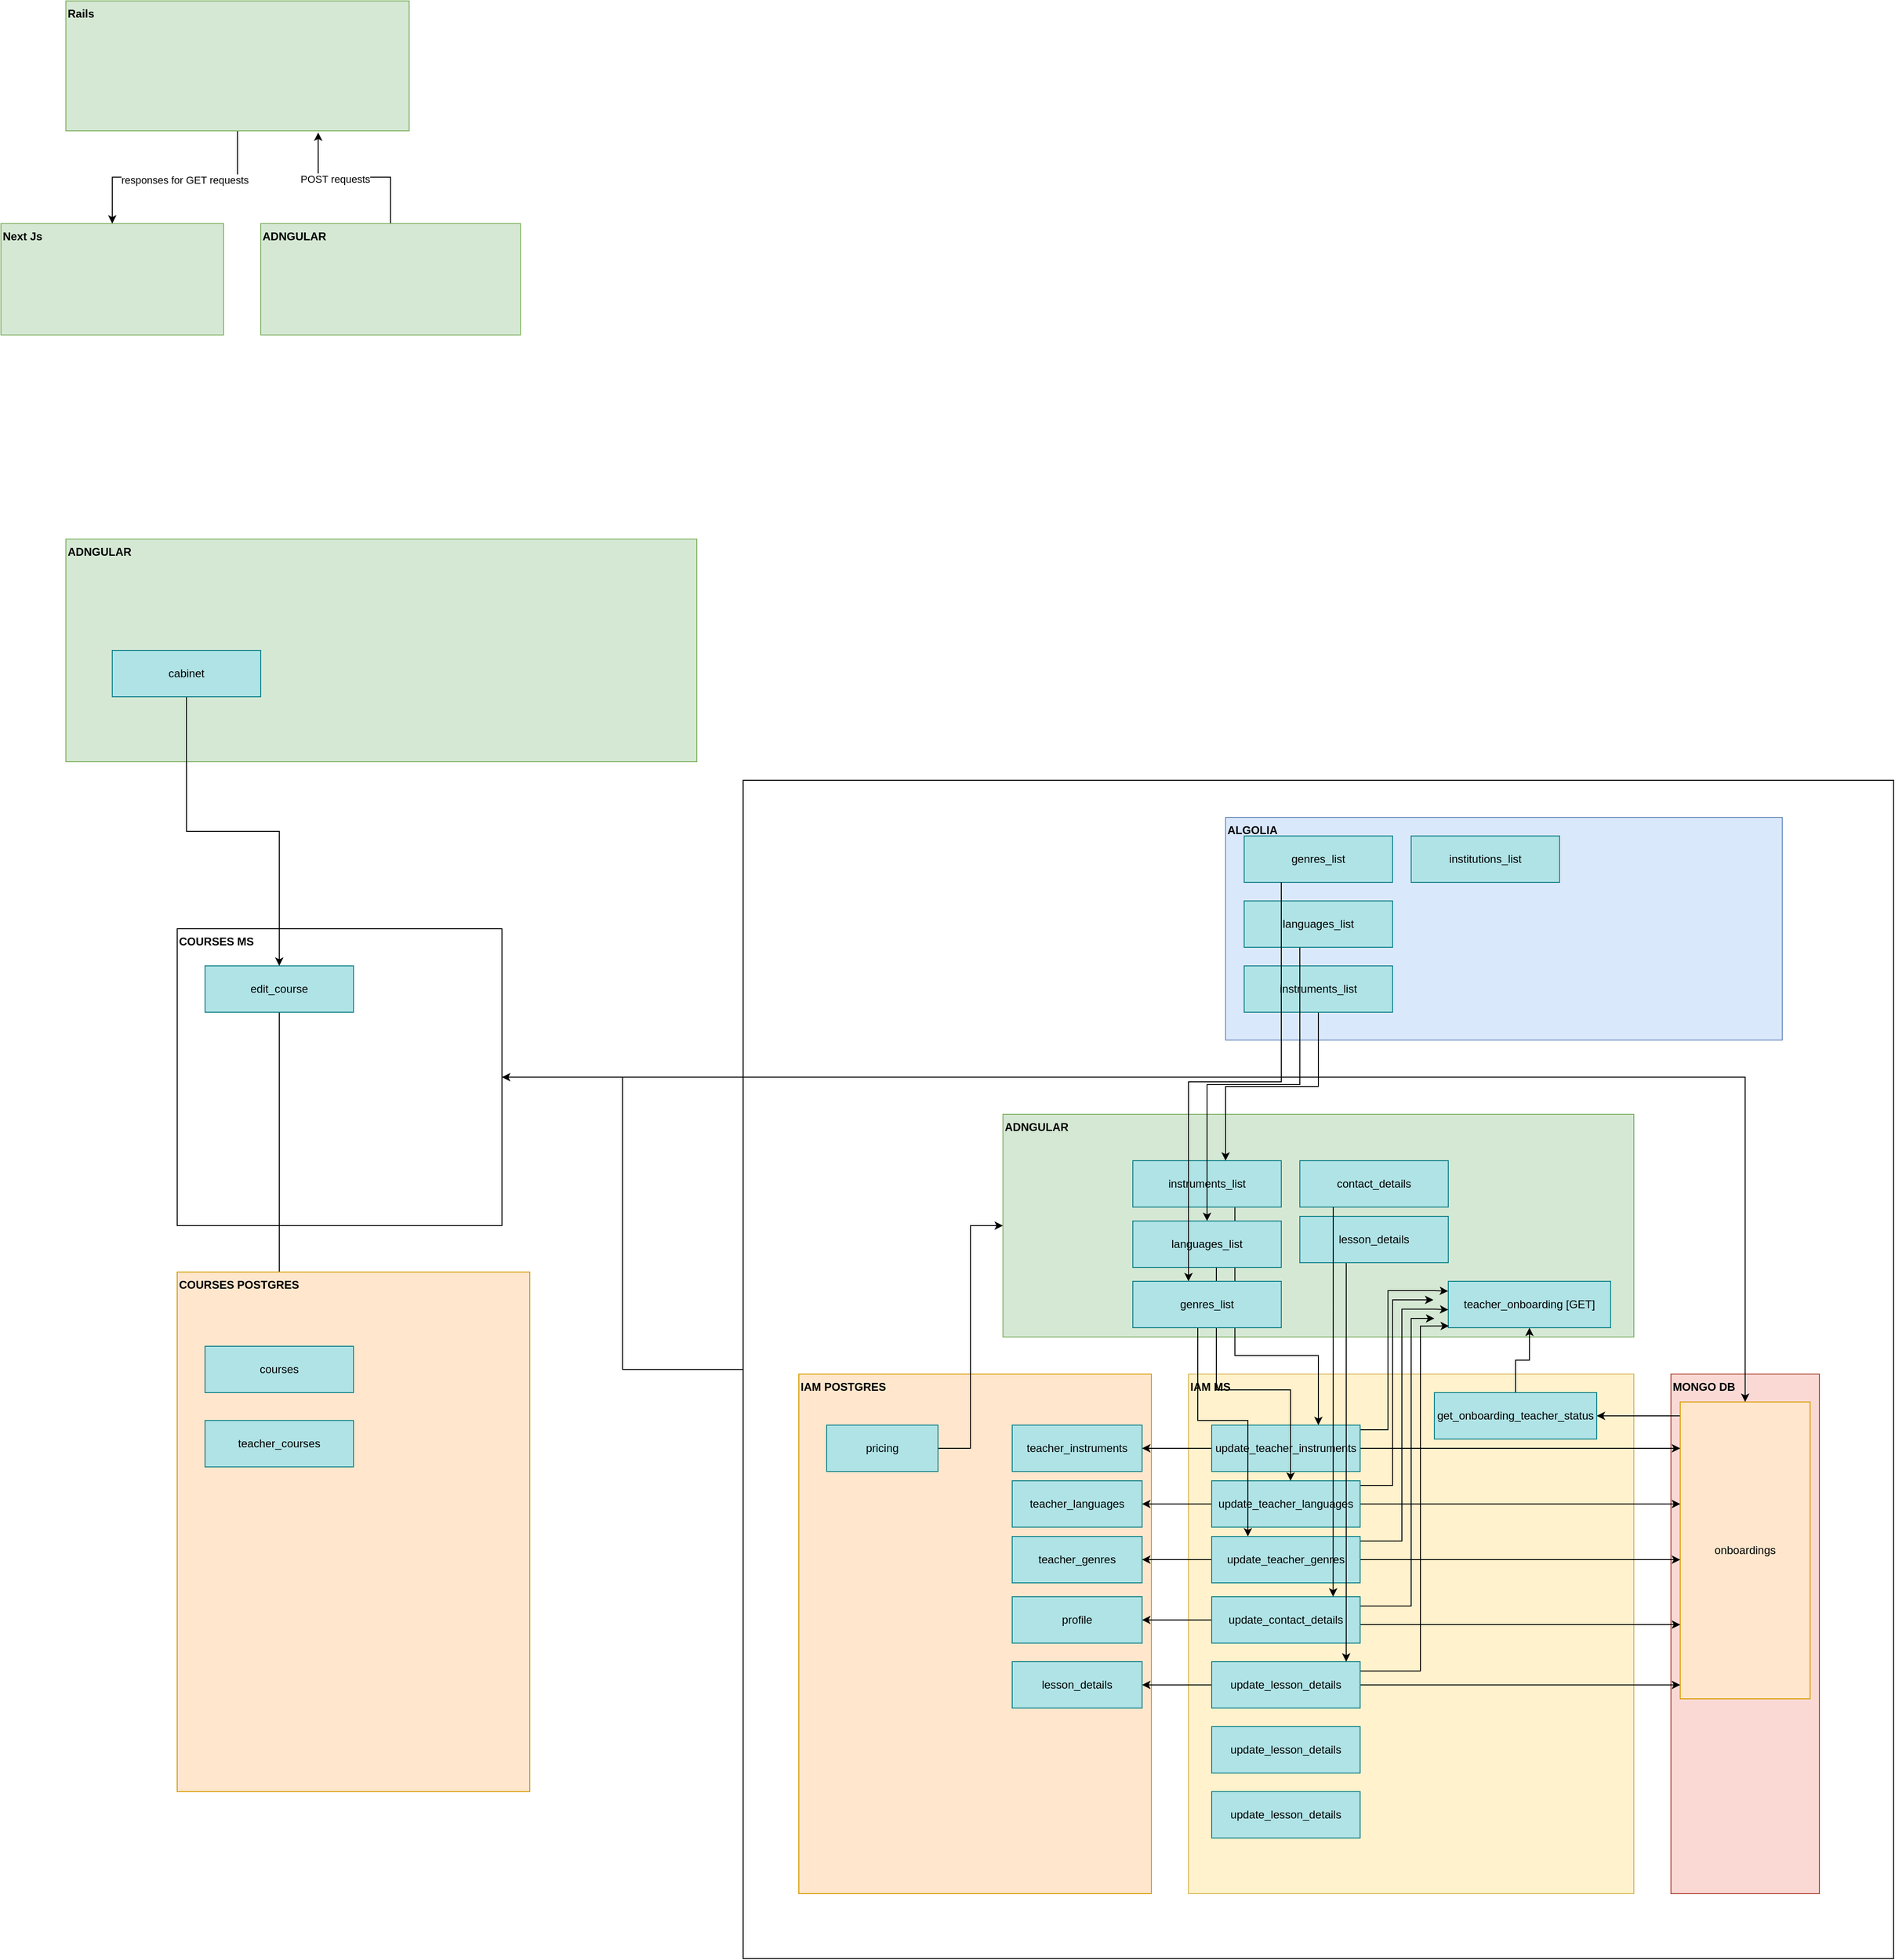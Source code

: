 <mxfile version="20.4.0" type="github" pages="3">
  <diagram id="7m6cvPbWRJTvMz217Rmq" name="Page-1">
    <mxGraphModel dx="4391" dy="3791" grid="1" gridSize="10" guides="1" tooltips="1" connect="1" arrows="1" fold="1" page="1" pageScale="1" pageWidth="850" pageHeight="1100" math="0" shadow="0">
      <root>
        <mxCell id="0" />
        <mxCell id="1" parent="0" />
        <mxCell id="CJhDBtKXY4oaAGzxTaUZ-7" style="edgeStyle=orthogonalEdgeStyle;rounded=0;orthogonalLoop=1;jettySize=auto;html=1;" parent="1" source="CJhDBtKXY4oaAGzxTaUZ-6" target="CJhDBtKXY4oaAGzxTaUZ-1" edge="1">
          <mxGeometry relative="1" as="geometry" />
        </mxCell>
        <mxCell id="CJhDBtKXY4oaAGzxTaUZ-6" value="" style="rounded=0;whiteSpace=wrap;html=1;fillColor=none;" parent="1" vertex="1">
          <mxGeometry x="-320" y="-320" width="1240" height="1270" as="geometry" />
        </mxCell>
        <mxCell id="Lclgl3dNgC2Uq-6OldUo-1" value="&lt;b&gt;ADNGULAR&lt;/b&gt;" style="rounded=0;whiteSpace=wrap;html=1;fillColor=#d5e8d4;strokeColor=#82b366;align=left;verticalAlign=top;" parent="1" vertex="1">
          <mxGeometry x="-40" y="40" width="680" height="240" as="geometry" />
        </mxCell>
        <mxCell id="Lclgl3dNgC2Uq-6OldUo-2" value="&lt;b&gt;IAM POSTGRES&lt;/b&gt;" style="rounded=0;whiteSpace=wrap;html=1;fillColor=#ffe6cc;strokeColor=#d79b00;align=left;verticalAlign=top;" parent="1" vertex="1">
          <mxGeometry x="-260" y="320" width="380" height="560" as="geometry" />
        </mxCell>
        <mxCell id="Lclgl3dNgC2Uq-6OldUo-3" value="&lt;b&gt;IAM MS&lt;/b&gt;" style="rounded=0;whiteSpace=wrap;html=1;fillColor=#fff2cc;strokeColor=#d6b656;align=left;verticalAlign=top;" parent="1" vertex="1">
          <mxGeometry x="160" y="320" width="480" height="560" as="geometry" />
        </mxCell>
        <mxCell id="Lclgl3dNgC2Uq-6OldUo-4" value="&lt;b&gt;ALGOLIA&lt;/b&gt;" style="rounded=0;whiteSpace=wrap;html=1;fillColor=#dae8fc;strokeColor=#6c8ebf;align=left;horizontal=1;verticalAlign=top;" parent="1" vertex="1">
          <mxGeometry x="200" y="-280" width="600" height="240" as="geometry" />
        </mxCell>
        <mxCell id="Lclgl3dNgC2Uq-6OldUo-5" value="&lt;b&gt;MONGO DB&lt;/b&gt;" style="rounded=0;whiteSpace=wrap;html=1;fillColor=#fad9d5;strokeColor=#ae4132;align=left;verticalAlign=top;" parent="1" vertex="1">
          <mxGeometry x="680" y="320" width="160" height="560" as="geometry" />
        </mxCell>
        <mxCell id="Lclgl3dNgC2Uq-6OldUo-74" style="edgeStyle=orthogonalEdgeStyle;rounded=0;orthogonalLoop=1;jettySize=auto;html=1;" parent="1" source="Lclgl3dNgC2Uq-6OldUo-6" target="Lclgl3dNgC2Uq-6OldUo-17" edge="1">
          <mxGeometry relative="1" as="geometry">
            <Array as="points">
              <mxPoint x="640" y="365" />
              <mxPoint x="640" y="365" />
            </Array>
          </mxGeometry>
        </mxCell>
        <mxCell id="Lclgl3dNgC2Uq-6OldUo-6" value="onboardings" style="rounded=0;whiteSpace=wrap;html=1;fillColor=#ffe6cc;strokeColor=#d79b00;" parent="1" vertex="1">
          <mxGeometry x="690" y="350" width="140" height="320" as="geometry" />
        </mxCell>
        <mxCell id="Lclgl3dNgC2Uq-6OldUo-7" value="teacher_instruments" style="rounded=0;whiteSpace=wrap;html=1;fillColor=#b0e3e6;strokeColor=#0e8088;" parent="1" vertex="1">
          <mxGeometry x="-30" y="375" width="140" height="50" as="geometry" />
        </mxCell>
        <mxCell id="Lclgl3dNgC2Uq-6OldUo-8" value="teacher_languages" style="rounded=0;whiteSpace=wrap;html=1;fillColor=#b0e3e6;strokeColor=#0e8088;" parent="1" vertex="1">
          <mxGeometry x="-30" y="435" width="140" height="50" as="geometry" />
        </mxCell>
        <mxCell id="Lclgl3dNgC2Uq-6OldUo-48" style="edgeStyle=orthogonalEdgeStyle;rounded=0;orthogonalLoop=1;jettySize=auto;html=1;" parent="1" source="Lclgl3dNgC2Uq-6OldUo-9" edge="1">
          <mxGeometry relative="1" as="geometry">
            <mxPoint x="200" y="90" as="targetPoint" />
            <Array as="points">
              <mxPoint x="300" y="10" />
              <mxPoint x="200" y="10" />
              <mxPoint x="200" y="90" />
            </Array>
          </mxGeometry>
        </mxCell>
        <mxCell id="Lclgl3dNgC2Uq-6OldUo-9" value="instruments_list" style="rounded=0;whiteSpace=wrap;html=1;fillColor=#b0e3e6;strokeColor=#0e8088;" parent="1" vertex="1">
          <mxGeometry x="220" y="-120" width="160" height="50" as="geometry" />
        </mxCell>
        <mxCell id="Lclgl3dNgC2Uq-6OldUo-55" style="edgeStyle=orthogonalEdgeStyle;rounded=0;orthogonalLoop=1;jettySize=auto;html=1;" parent="1" source="Lclgl3dNgC2Uq-6OldUo-10" target="Lclgl3dNgC2Uq-6OldUo-13" edge="1">
          <mxGeometry relative="1" as="geometry">
            <Array as="points">
              <mxPoint x="210" y="300" />
              <mxPoint x="300" y="300" />
            </Array>
          </mxGeometry>
        </mxCell>
        <mxCell id="Lclgl3dNgC2Uq-6OldUo-10" value="instruments_list" style="rounded=0;whiteSpace=wrap;html=1;fillColor=#b0e3e6;strokeColor=#0e8088;" parent="1" vertex="1">
          <mxGeometry x="100" y="90" width="160" height="50" as="geometry" />
        </mxCell>
        <mxCell id="Lclgl3dNgC2Uq-6OldUo-15" style="edgeStyle=orthogonalEdgeStyle;rounded=0;orthogonalLoop=1;jettySize=auto;html=1;entryX=1;entryY=0.5;entryDx=0;entryDy=0;" parent="1" source="Lclgl3dNgC2Uq-6OldUo-13" target="Lclgl3dNgC2Uq-6OldUo-7" edge="1">
          <mxGeometry relative="1" as="geometry" />
        </mxCell>
        <mxCell id="Lclgl3dNgC2Uq-6OldUo-16" style="edgeStyle=orthogonalEdgeStyle;rounded=0;orthogonalLoop=1;jettySize=auto;html=1;" parent="1" source="Lclgl3dNgC2Uq-6OldUo-13" target="Lclgl3dNgC2Uq-6OldUo-6" edge="1">
          <mxGeometry relative="1" as="geometry">
            <Array as="points">
              <mxPoint x="720" y="420" />
            </Array>
          </mxGeometry>
        </mxCell>
        <mxCell id="Lclgl3dNgC2Uq-6OldUo-39" style="edgeStyle=orthogonalEdgeStyle;rounded=0;orthogonalLoop=1;jettySize=auto;html=1;entryX=-0.001;entryY=0.212;entryDx=0;entryDy=0;entryPerimeter=0;" parent="1" source="Lclgl3dNgC2Uq-6OldUo-13" target="Lclgl3dNgC2Uq-6OldUo-21" edge="1">
          <mxGeometry relative="1" as="geometry">
            <Array as="points">
              <mxPoint x="375" y="380" />
              <mxPoint x="375" y="230" />
              <mxPoint x="425" y="230" />
            </Array>
          </mxGeometry>
        </mxCell>
        <mxCell id="Lclgl3dNgC2Uq-6OldUo-13" value="update_teacher_instruments" style="rounded=0;whiteSpace=wrap;html=1;fillColor=#b0e3e6;strokeColor=#0e8088;" parent="1" vertex="1">
          <mxGeometry x="185" y="375" width="160" height="50" as="geometry" />
        </mxCell>
        <mxCell id="Lclgl3dNgC2Uq-6OldUo-22" style="edgeStyle=orthogonalEdgeStyle;rounded=0;orthogonalLoop=1;jettySize=auto;html=1;" parent="1" source="Lclgl3dNgC2Uq-6OldUo-17" target="Lclgl3dNgC2Uq-6OldUo-21" edge="1">
          <mxGeometry relative="1" as="geometry" />
        </mxCell>
        <mxCell id="Lclgl3dNgC2Uq-6OldUo-21" value="teacher_onboarding [GET]" style="rounded=0;whiteSpace=wrap;html=1;fillColor=#b0e3e6;strokeColor=#0e8088;" parent="1" vertex="1">
          <mxGeometry x="440" y="220" width="175" height="50" as="geometry" />
        </mxCell>
        <mxCell id="Lclgl3dNgC2Uq-6OldUo-23" value="teacher_genres" style="rounded=0;whiteSpace=wrap;html=1;fillColor=#b0e3e6;strokeColor=#0e8088;" parent="1" vertex="1">
          <mxGeometry x="-30" y="495" width="140" height="50" as="geometry" />
        </mxCell>
        <mxCell id="Lclgl3dNgC2Uq-6OldUo-26" style="edgeStyle=orthogonalEdgeStyle;rounded=0;orthogonalLoop=1;jettySize=auto;html=1;entryX=1;entryY=0.5;entryDx=0;entryDy=0;" parent="1" source="Lclgl3dNgC2Uq-6OldUo-24" target="Lclgl3dNgC2Uq-6OldUo-8" edge="1">
          <mxGeometry relative="1" as="geometry" />
        </mxCell>
        <mxCell id="Lclgl3dNgC2Uq-6OldUo-60" style="edgeStyle=orthogonalEdgeStyle;rounded=0;orthogonalLoop=1;jettySize=auto;html=1;" parent="1" source="Lclgl3dNgC2Uq-6OldUo-24" target="Lclgl3dNgC2Uq-6OldUo-6" edge="1">
          <mxGeometry relative="1" as="geometry">
            <Array as="points">
              <mxPoint x="740" y="480" />
            </Array>
          </mxGeometry>
        </mxCell>
        <mxCell id="Lclgl3dNgC2Uq-6OldUo-61" style="edgeStyle=orthogonalEdgeStyle;rounded=0;orthogonalLoop=1;jettySize=auto;html=1;" parent="1" source="Lclgl3dNgC2Uq-6OldUo-24" edge="1">
          <mxGeometry relative="1" as="geometry">
            <mxPoint x="424" y="240" as="targetPoint" />
            <Array as="points">
              <mxPoint x="380" y="440" />
              <mxPoint x="380" y="240" />
              <mxPoint x="424" y="240" />
            </Array>
          </mxGeometry>
        </mxCell>
        <mxCell id="Lclgl3dNgC2Uq-6OldUo-24" value="update_teacher_languages" style="rounded=0;whiteSpace=wrap;html=1;fillColor=#b0e3e6;strokeColor=#0e8088;" parent="1" vertex="1">
          <mxGeometry x="185" y="435" width="160" height="50" as="geometry" />
        </mxCell>
        <mxCell id="Lclgl3dNgC2Uq-6OldUo-28" style="edgeStyle=orthogonalEdgeStyle;rounded=0;orthogonalLoop=1;jettySize=auto;html=1;entryX=1;entryY=0.5;entryDx=0;entryDy=0;" parent="1" source="Lclgl3dNgC2Uq-6OldUo-27" target="Lclgl3dNgC2Uq-6OldUo-23" edge="1">
          <mxGeometry relative="1" as="geometry" />
        </mxCell>
        <mxCell id="Lclgl3dNgC2Uq-6OldUo-62" style="edgeStyle=orthogonalEdgeStyle;rounded=0;orthogonalLoop=1;jettySize=auto;html=1;entryX=0;entryY=0.612;entryDx=0;entryDy=0;entryPerimeter=0;" parent="1" source="Lclgl3dNgC2Uq-6OldUo-27" target="Lclgl3dNgC2Uq-6OldUo-21" edge="1">
          <mxGeometry relative="1" as="geometry">
            <Array as="points">
              <mxPoint x="390" y="500" />
              <mxPoint x="390" y="250" />
              <mxPoint x="425" y="250" />
            </Array>
          </mxGeometry>
        </mxCell>
        <mxCell id="Lclgl3dNgC2Uq-6OldUo-63" style="edgeStyle=orthogonalEdgeStyle;rounded=0;orthogonalLoop=1;jettySize=auto;html=1;" parent="1" source="Lclgl3dNgC2Uq-6OldUo-27" target="Lclgl3dNgC2Uq-6OldUo-6" edge="1">
          <mxGeometry relative="1" as="geometry">
            <Array as="points">
              <mxPoint x="780" y="540" />
            </Array>
          </mxGeometry>
        </mxCell>
        <mxCell id="Lclgl3dNgC2Uq-6OldUo-27" value="update_teacher_genres" style="rounded=0;whiteSpace=wrap;html=1;fillColor=#b0e3e6;strokeColor=#0e8088;" parent="1" vertex="1">
          <mxGeometry x="185" y="495" width="160" height="50" as="geometry" />
        </mxCell>
        <mxCell id="Lclgl3dNgC2Uq-6OldUo-46" style="edgeStyle=orthogonalEdgeStyle;rounded=0;orthogonalLoop=1;jettySize=auto;html=1;" parent="1" source="Lclgl3dNgC2Uq-6OldUo-30" target="Lclgl3dNgC2Uq-6OldUo-32" edge="1">
          <mxGeometry relative="1" as="geometry">
            <Array as="points">
              <mxPoint x="280" y="8" />
              <mxPoint x="180" y="8" />
            </Array>
          </mxGeometry>
        </mxCell>
        <mxCell id="Lclgl3dNgC2Uq-6OldUo-30" value="languages_list" style="rounded=0;whiteSpace=wrap;html=1;fillColor=#b0e3e6;strokeColor=#0e8088;" parent="1" vertex="1">
          <mxGeometry x="220" y="-190" width="160" height="50" as="geometry" />
        </mxCell>
        <mxCell id="Lclgl3dNgC2Uq-6OldUo-31" value="genres_list" style="rounded=0;whiteSpace=wrap;html=1;fillColor=#b0e3e6;strokeColor=#0e8088;" parent="1" vertex="1">
          <mxGeometry x="220" y="-260" width="160" height="50" as="geometry" />
        </mxCell>
        <mxCell id="Lclgl3dNgC2Uq-6OldUo-54" style="edgeStyle=orthogonalEdgeStyle;rounded=0;orthogonalLoop=1;jettySize=auto;html=1;" parent="1" source="Lclgl3dNgC2Uq-6OldUo-32" target="Lclgl3dNgC2Uq-6OldUo-24" edge="1">
          <mxGeometry relative="1" as="geometry">
            <Array as="points">
              <mxPoint x="190" y="337" />
              <mxPoint x="270" y="337" />
            </Array>
          </mxGeometry>
        </mxCell>
        <mxCell id="Lclgl3dNgC2Uq-6OldUo-32" value="languages_list" style="rounded=0;whiteSpace=wrap;html=1;fillColor=#b0e3e6;strokeColor=#0e8088;" parent="1" vertex="1">
          <mxGeometry x="100" y="155" width="160" height="50" as="geometry" />
        </mxCell>
        <mxCell id="Lclgl3dNgC2Uq-6OldUo-49" style="edgeStyle=orthogonalEdgeStyle;rounded=0;orthogonalLoop=1;jettySize=auto;html=1;" parent="1" source="Lclgl3dNgC2Uq-6OldUo-31" target="Lclgl3dNgC2Uq-6OldUo-34" edge="1">
          <mxGeometry relative="1" as="geometry">
            <mxPoint x="148" y="220" as="targetPoint" />
            <Array as="points">
              <mxPoint x="260" y="5" />
              <mxPoint x="160" y="5" />
            </Array>
          </mxGeometry>
        </mxCell>
        <mxCell id="Lclgl3dNgC2Uq-6OldUo-53" style="edgeStyle=orthogonalEdgeStyle;rounded=0;orthogonalLoop=1;jettySize=auto;html=1;" parent="1" source="Lclgl3dNgC2Uq-6OldUo-34" target="Lclgl3dNgC2Uq-6OldUo-27" edge="1">
          <mxGeometry relative="1" as="geometry">
            <Array as="points">
              <mxPoint x="170" y="370" />
              <mxPoint x="224" y="370" />
            </Array>
          </mxGeometry>
        </mxCell>
        <mxCell id="Lclgl3dNgC2Uq-6OldUo-34" value="genres_list" style="rounded=0;whiteSpace=wrap;html=1;fillColor=#b0e3e6;strokeColor=#0e8088;" parent="1" vertex="1">
          <mxGeometry x="100" y="220" width="160" height="50" as="geometry" />
        </mxCell>
        <mxCell id="Lclgl3dNgC2Uq-6OldUo-17" value="get_onboarding_teacher_status" style="rounded=0;whiteSpace=wrap;html=1;fillColor=#b0e3e6;strokeColor=#0e8088;" parent="1" vertex="1">
          <mxGeometry x="425" y="340" width="175" height="50" as="geometry" />
        </mxCell>
        <mxCell id="Lclgl3dNgC2Uq-6OldUo-66" value="contact_details" style="rounded=0;whiteSpace=wrap;html=1;fillColor=#b0e3e6;strokeColor=#0e8088;" parent="1" vertex="1">
          <mxGeometry x="280" y="90" width="160" height="50" as="geometry" />
        </mxCell>
        <mxCell id="Lclgl3dNgC2Uq-6OldUo-69" style="edgeStyle=orthogonalEdgeStyle;rounded=0;orthogonalLoop=1;jettySize=auto;html=1;" parent="1" source="Lclgl3dNgC2Uq-6OldUo-67" target="Lclgl3dNgC2Uq-6OldUo-6" edge="1">
          <mxGeometry relative="1" as="geometry">
            <Array as="points">
              <mxPoint x="370" y="590" />
              <mxPoint x="370" y="590" />
            </Array>
          </mxGeometry>
        </mxCell>
        <mxCell id="Lclgl3dNgC2Uq-6OldUo-71" style="edgeStyle=orthogonalEdgeStyle;rounded=0;orthogonalLoop=1;jettySize=auto;html=1;" parent="1" source="Lclgl3dNgC2Uq-6OldUo-67" target="Lclgl3dNgC2Uq-6OldUo-70" edge="1">
          <mxGeometry relative="1" as="geometry" />
        </mxCell>
        <mxCell id="Lclgl3dNgC2Uq-6OldUo-72" style="edgeStyle=orthogonalEdgeStyle;rounded=0;orthogonalLoop=1;jettySize=auto;html=1;" parent="1" source="Lclgl3dNgC2Uq-6OldUo-67" edge="1">
          <mxGeometry relative="1" as="geometry">
            <mxPoint x="425" y="260" as="targetPoint" />
            <Array as="points">
              <mxPoint x="400" y="570" />
              <mxPoint x="400" y="260" />
            </Array>
          </mxGeometry>
        </mxCell>
        <mxCell id="Lclgl3dNgC2Uq-6OldUo-67" value="update_contact_details" style="rounded=0;whiteSpace=wrap;html=1;fillColor=#b0e3e6;strokeColor=#0e8088;" parent="1" vertex="1">
          <mxGeometry x="185" y="560" width="160" height="50" as="geometry" />
        </mxCell>
        <mxCell id="Lclgl3dNgC2Uq-6OldUo-70" value="profile" style="rounded=0;whiteSpace=wrap;html=1;fillColor=#b0e3e6;strokeColor=#0e8088;" parent="1" vertex="1">
          <mxGeometry x="-30" y="560" width="140" height="50" as="geometry" />
        </mxCell>
        <mxCell id="Lclgl3dNgC2Uq-6OldUo-82" style="edgeStyle=orthogonalEdgeStyle;rounded=0;orthogonalLoop=1;jettySize=auto;html=1;" parent="1" source="Lclgl3dNgC2Uq-6OldUo-75" target="Lclgl3dNgC2Uq-6OldUo-76" edge="1">
          <mxGeometry relative="1" as="geometry">
            <Array as="points">
              <mxPoint x="330" y="310" />
              <mxPoint x="330" y="310" />
            </Array>
          </mxGeometry>
        </mxCell>
        <mxCell id="Lclgl3dNgC2Uq-6OldUo-75" value="lesson_details" style="rounded=0;whiteSpace=wrap;html=1;fillColor=#b0e3e6;strokeColor=#0e8088;" parent="1" vertex="1">
          <mxGeometry x="280" y="150" width="160" height="50" as="geometry" />
        </mxCell>
        <mxCell id="Lclgl3dNgC2Uq-6OldUo-68" style="edgeStyle=orthogonalEdgeStyle;rounded=0;orthogonalLoop=1;jettySize=auto;html=1;entryX=0.818;entryY=-0.003;entryDx=0;entryDy=0;entryPerimeter=0;" parent="1" source="Lclgl3dNgC2Uq-6OldUo-66" target="Lclgl3dNgC2Uq-6OldUo-67" edge="1">
          <mxGeometry relative="1" as="geometry">
            <Array as="points">
              <mxPoint x="316" y="170" />
              <mxPoint x="316" y="170" />
            </Array>
          </mxGeometry>
        </mxCell>
        <mxCell id="Lclgl3dNgC2Uq-6OldUo-77" style="edgeStyle=orthogonalEdgeStyle;rounded=0;orthogonalLoop=1;jettySize=auto;html=1;entryX=0.004;entryY=0.963;entryDx=0;entryDy=0;entryPerimeter=0;" parent="1" source="Lclgl3dNgC2Uq-6OldUo-76" target="Lclgl3dNgC2Uq-6OldUo-21" edge="1">
          <mxGeometry relative="1" as="geometry">
            <mxPoint x="420" y="269" as="targetPoint" />
            <Array as="points">
              <mxPoint x="410" y="640" />
              <mxPoint x="410" y="268" />
            </Array>
          </mxGeometry>
        </mxCell>
        <mxCell id="Lclgl3dNgC2Uq-6OldUo-78" style="edgeStyle=orthogonalEdgeStyle;rounded=0;orthogonalLoop=1;jettySize=auto;html=1;" parent="1" source="Lclgl3dNgC2Uq-6OldUo-76" edge="1">
          <mxGeometry relative="1" as="geometry">
            <mxPoint x="690" y="655" as="targetPoint" />
          </mxGeometry>
        </mxCell>
        <mxCell id="Lclgl3dNgC2Uq-6OldUo-83" style="edgeStyle=orthogonalEdgeStyle;rounded=0;orthogonalLoop=1;jettySize=auto;html=1;" parent="1" source="Lclgl3dNgC2Uq-6OldUo-76" target="Lclgl3dNgC2Uq-6OldUo-79" edge="1">
          <mxGeometry relative="1" as="geometry" />
        </mxCell>
        <mxCell id="Lclgl3dNgC2Uq-6OldUo-76" value="update_lesson_details" style="rounded=0;whiteSpace=wrap;html=1;fillColor=#b0e3e6;strokeColor=#0e8088;" parent="1" vertex="1">
          <mxGeometry x="185" y="630" width="160" height="50" as="geometry" />
        </mxCell>
        <mxCell id="Lclgl3dNgC2Uq-6OldUo-79" value="lesson_details" style="rounded=0;whiteSpace=wrap;html=1;fillColor=#b0e3e6;strokeColor=#0e8088;" parent="1" vertex="1">
          <mxGeometry x="-30" y="630" width="140" height="50" as="geometry" />
        </mxCell>
        <mxCell id="CJhDBtKXY4oaAGzxTaUZ-8" style="edgeStyle=orthogonalEdgeStyle;rounded=0;orthogonalLoop=1;jettySize=auto;html=1;" parent="1" source="CJhDBtKXY4oaAGzxTaUZ-1" target="Lclgl3dNgC2Uq-6OldUo-6" edge="1">
          <mxGeometry relative="1" as="geometry" />
        </mxCell>
        <mxCell id="CJhDBtKXY4oaAGzxTaUZ-1" value="&lt;b&gt;COURSES MS&lt;/b&gt;" style="rounded=0;whiteSpace=wrap;html=1;align=left;verticalAlign=top;" parent="1" vertex="1">
          <mxGeometry x="-930" y="-160" width="350" height="320" as="geometry" />
        </mxCell>
        <mxCell id="CJhDBtKXY4oaAGzxTaUZ-2" value="institutions_list" style="rounded=0;whiteSpace=wrap;html=1;fillColor=#b0e3e6;strokeColor=#0e8088;" parent="1" vertex="1">
          <mxGeometry x="400" y="-260" width="160" height="50" as="geometry" />
        </mxCell>
        <mxCell id="CJhDBtKXY4oaAGzxTaUZ-5" style="edgeStyle=orthogonalEdgeStyle;rounded=0;orthogonalLoop=1;jettySize=auto;html=1;entryX=0;entryY=0.5;entryDx=0;entryDy=0;" parent="1" source="CJhDBtKXY4oaAGzxTaUZ-4" target="Lclgl3dNgC2Uq-6OldUo-1" edge="1">
          <mxGeometry relative="1" as="geometry" />
        </mxCell>
        <mxCell id="CJhDBtKXY4oaAGzxTaUZ-4" value="pricing" style="rounded=0;whiteSpace=wrap;html=1;fillColor=#b0e3e6;strokeColor=#0e8088;" parent="1" vertex="1">
          <mxGeometry x="-230" y="375" width="120" height="50" as="geometry" />
        </mxCell>
        <mxCell id="CJhDBtKXY4oaAGzxTaUZ-11" value="&lt;b&gt;ADNGULAR&lt;/b&gt;" style="rounded=0;whiteSpace=wrap;html=1;fillColor=#d5e8d4;strokeColor=#82b366;align=left;verticalAlign=top;" parent="1" vertex="1">
          <mxGeometry x="-1050" y="-580" width="680" height="240" as="geometry" />
        </mxCell>
        <mxCell id="CJhDBtKXY4oaAGzxTaUZ-14" style="edgeStyle=orthogonalEdgeStyle;rounded=0;orthogonalLoop=1;jettySize=auto;html=1;" parent="1" source="CJhDBtKXY4oaAGzxTaUZ-13" target="CJhDBtKXY4oaAGzxTaUZ-15" edge="1">
          <mxGeometry relative="1" as="geometry" />
        </mxCell>
        <mxCell id="CJhDBtKXY4oaAGzxTaUZ-13" value="cabinet" style="rounded=0;whiteSpace=wrap;html=1;fillColor=#b0e3e6;strokeColor=#0e8088;" parent="1" vertex="1">
          <mxGeometry x="-1000" y="-460" width="160" height="50" as="geometry" />
        </mxCell>
        <mxCell id="CJhDBtKXY4oaAGzxTaUZ-18" style="edgeStyle=orthogonalEdgeStyle;rounded=0;orthogonalLoop=1;jettySize=auto;html=1;entryX=0.5;entryY=0;entryDx=0;entryDy=0;" parent="1" source="CJhDBtKXY4oaAGzxTaUZ-15" target="CJhDBtKXY4oaAGzxTaUZ-17" edge="1">
          <mxGeometry relative="1" as="geometry" />
        </mxCell>
        <mxCell id="CJhDBtKXY4oaAGzxTaUZ-15" value="edit_course" style="rounded=0;whiteSpace=wrap;html=1;fillColor=#b0e3e6;strokeColor=#0e8088;" parent="1" vertex="1">
          <mxGeometry x="-900" y="-120" width="160" height="50" as="geometry" />
        </mxCell>
        <mxCell id="CJhDBtKXY4oaAGzxTaUZ-16" value="&lt;b&gt;COURSES POSTGRES&lt;/b&gt;" style="rounded=0;whiteSpace=wrap;html=1;fillColor=#ffe6cc;strokeColor=#d79b00;align=left;verticalAlign=top;" parent="1" vertex="1">
          <mxGeometry x="-930" y="210" width="380" height="560" as="geometry" />
        </mxCell>
        <mxCell id="CJhDBtKXY4oaAGzxTaUZ-17" value="courses" style="rounded=0;whiteSpace=wrap;html=1;fillColor=#b0e3e6;strokeColor=#0e8088;" parent="1" vertex="1">
          <mxGeometry x="-900" y="290" width="160" height="50" as="geometry" />
        </mxCell>
        <mxCell id="CJhDBtKXY4oaAGzxTaUZ-19" value="update_lesson_details" style="rounded=0;whiteSpace=wrap;html=1;fillColor=#b0e3e6;strokeColor=#0e8088;" parent="1" vertex="1">
          <mxGeometry x="185" y="700" width="160" height="50" as="geometry" />
        </mxCell>
        <mxCell id="CJhDBtKXY4oaAGzxTaUZ-20" value="update_lesson_details" style="rounded=0;whiteSpace=wrap;html=1;fillColor=#b0e3e6;strokeColor=#0e8088;" parent="1" vertex="1">
          <mxGeometry x="185" y="770" width="160" height="50" as="geometry" />
        </mxCell>
        <mxCell id="CJhDBtKXY4oaAGzxTaUZ-22" value="teacher_courses" style="rounded=0;whiteSpace=wrap;html=1;fillColor=#b0e3e6;strokeColor=#0e8088;" parent="1" vertex="1">
          <mxGeometry x="-900" y="370" width="160" height="50" as="geometry" />
        </mxCell>
        <mxCell id="QnV2sKcrQJAIdmGMhl8y-1" value="&lt;b&gt;Next Js&lt;/b&gt;" style="rounded=0;whiteSpace=wrap;html=1;fillColor=#d5e8d4;strokeColor=#82b366;align=left;verticalAlign=top;" vertex="1" parent="1">
          <mxGeometry x="-1120" y="-920" width="240" height="120" as="geometry" />
        </mxCell>
        <mxCell id="QnV2sKcrQJAIdmGMhl8y-4" style="edgeStyle=orthogonalEdgeStyle;rounded=0;orthogonalLoop=1;jettySize=auto;html=1;entryX=0.735;entryY=1.013;entryDx=0;entryDy=0;entryPerimeter=0;" edge="1" parent="1" source="QnV2sKcrQJAIdmGMhl8y-2" target="QnV2sKcrQJAIdmGMhl8y-3">
          <mxGeometry relative="1" as="geometry" />
        </mxCell>
        <mxCell id="QnV2sKcrQJAIdmGMhl8y-6" value="POST requests" style="edgeLabel;html=1;align=center;verticalAlign=middle;resizable=0;points=[];" vertex="1" connectable="0" parent="QnV2sKcrQJAIdmGMhl8y-4">
          <mxGeometry x="0.246" y="2" relative="1" as="geometry">
            <mxPoint as="offset" />
          </mxGeometry>
        </mxCell>
        <mxCell id="QnV2sKcrQJAIdmGMhl8y-2" value="&lt;b&gt;ADNGULAR&lt;/b&gt;" style="rounded=0;whiteSpace=wrap;html=1;fillColor=#d5e8d4;strokeColor=#82b366;align=left;verticalAlign=top;" vertex="1" parent="1">
          <mxGeometry x="-840" y="-920" width="280" height="120" as="geometry" />
        </mxCell>
        <mxCell id="QnV2sKcrQJAIdmGMhl8y-5" style="edgeStyle=orthogonalEdgeStyle;rounded=0;orthogonalLoop=1;jettySize=auto;html=1;" edge="1" parent="1" source="QnV2sKcrQJAIdmGMhl8y-3" target="QnV2sKcrQJAIdmGMhl8y-1">
          <mxGeometry relative="1" as="geometry" />
        </mxCell>
        <mxCell id="QnV2sKcrQJAIdmGMhl8y-7" value="responses for GET requests" style="edgeLabel;html=1;align=center;verticalAlign=middle;resizable=0;points=[];" vertex="1" connectable="0" parent="QnV2sKcrQJAIdmGMhl8y-5">
          <mxGeometry x="-0.089" y="3" relative="1" as="geometry">
            <mxPoint as="offset" />
          </mxGeometry>
        </mxCell>
        <mxCell id="QnV2sKcrQJAIdmGMhl8y-3" value="&lt;b&gt;Rails&lt;/b&gt;" style="rounded=0;whiteSpace=wrap;html=1;fillColor=#d5e8d4;strokeColor=#82b366;align=left;verticalAlign=top;" vertex="1" parent="1">
          <mxGeometry x="-1050" y="-1160" width="370" height="140" as="geometry" />
        </mxCell>
      </root>
    </mxGraphModel>
  </diagram>
  <diagram id="p6lpC-ovmm8lcBYbKHTc" name="Page-2">
    <mxGraphModel dx="7595" dy="783" grid="1" gridSize="10" guides="1" tooltips="1" connect="1" arrows="1" fold="1" page="1" pageScale="1" pageWidth="850" pageHeight="1100" math="0" shadow="0">
      <root>
        <mxCell id="0" />
        <mxCell id="1" parent="0" />
        <mxCell id="SAcD2FtpHlXwWBqYXR0L-69" value="" style="rounded=0;whiteSpace=wrap;html=1;labelBackgroundColor=#FFFF33;fontColor=#000000;" parent="1" vertex="1">
          <mxGeometry x="-1700" y="3300" width="3030" height="2580" as="geometry" />
        </mxCell>
        <mxCell id="SAcD2FtpHlXwWBqYXR0L-86" style="edgeStyle=orthogonalEdgeStyle;rounded=0;orthogonalLoop=1;jettySize=auto;html=1;labelBackgroundColor=#FFFF33;fontColor=#000000;" parent="1" source="SAcD2FtpHlXwWBqYXR0L-70" target="SAcD2FtpHlXwWBqYXR0L-76" edge="1">
          <mxGeometry relative="1" as="geometry" />
        </mxCell>
        <mxCell id="SAcD2FtpHlXwWBqYXR0L-93" style="edgeStyle=orthogonalEdgeStyle;rounded=0;orthogonalLoop=1;jettySize=auto;html=1;labelBackgroundColor=#FFFF33;fontColor=#000000;" parent="1" source="SAcD2FtpHlXwWBqYXR0L-70" target="SAcD2FtpHlXwWBqYXR0L-74" edge="1">
          <mxGeometry relative="1" as="geometry" />
        </mxCell>
        <mxCell id="SAcD2FtpHlXwWBqYXR0L-70" value="iam ms" style="rounded=0;whiteSpace=wrap;html=1;labelBackgroundColor=#FFFF33;fillColor=#dae8fc;strokeColor=#6c8ebf;fontColor=#000000;" parent="1" vertex="1">
          <mxGeometry x="-720" y="3420" width="400" height="160" as="geometry" />
        </mxCell>
        <mxCell id="SAcD2FtpHlXwWBqYXR0L-99" style="edgeStyle=orthogonalEdgeStyle;rounded=0;orthogonalLoop=1;jettySize=auto;html=1;exitX=1;exitY=0.5;exitDx=0;exitDy=0;entryX=1;entryY=0.5;entryDx=0;entryDy=0;labelBackgroundColor=#FFFF33;fontColor=#000000;" parent="1" source="SAcD2FtpHlXwWBqYXR0L-71" target="SAcD2FtpHlXwWBqYXR0L-90" edge="1">
          <mxGeometry relative="1" as="geometry">
            <Array as="points">
              <mxPoint x="270" y="3500" />
              <mxPoint x="270" y="3760" />
            </Array>
          </mxGeometry>
        </mxCell>
        <mxCell id="SAcD2FtpHlXwWBqYXR0L-100" value="USER PROFILE DETAILS" style="edgeLabel;html=1;align=center;verticalAlign=middle;resizable=0;points=[];labelBackgroundColor=#FFFF33;fontColor=#000000;" parent="SAcD2FtpHlXwWBqYXR0L-99" vertex="1" connectable="0">
          <mxGeometry x="-0.055" y="3" relative="1" as="geometry">
            <mxPoint as="offset" />
          </mxGeometry>
        </mxCell>
        <mxCell id="SAcD2FtpHlXwWBqYXR0L-101" style="edgeStyle=orthogonalEdgeStyle;rounded=0;orthogonalLoop=1;jettySize=auto;html=1;labelBackgroundColor=#FFFF33;fontColor=#000000;" parent="1" source="SAcD2FtpHlXwWBqYXR0L-71" target="SAcD2FtpHlXwWBqYXR0L-80" edge="1">
          <mxGeometry relative="1" as="geometry" />
        </mxCell>
        <mxCell id="SAcD2FtpHlXwWBqYXR0L-102" value="ALL ONBOARDING DATA" style="edgeLabel;html=1;align=center;verticalAlign=middle;resizable=0;points=[];labelBackgroundColor=#FFFF33;fontColor=#000000;" parent="SAcD2FtpHlXwWBqYXR0L-101" vertex="1" connectable="0">
          <mxGeometry x="-0.086" relative="1" as="geometry">
            <mxPoint as="offset" />
          </mxGeometry>
        </mxCell>
        <mxCell id="SAcD2FtpHlXwWBqYXR0L-71" value="courses ms" style="rounded=0;whiteSpace=wrap;html=1;labelBackgroundColor=#FFFF33;fillColor=#d5e8d4;strokeColor=#82b366;fontColor=#000000;" parent="1" vertex="1">
          <mxGeometry x="-200" y="3420" width="400" height="160" as="geometry" />
        </mxCell>
        <mxCell id="SAcD2FtpHlXwWBqYXR0L-73" style="edgeStyle=orthogonalEdgeStyle;rounded=0;orthogonalLoop=1;jettySize=auto;html=1;entryX=0;entryY=0.5;entryDx=0;entryDy=0;labelBackgroundColor=#FFFF33;fontColor=#000000;" parent="1" source="SAcD2FtpHlXwWBqYXR0L-72" target="SAcD2FtpHlXwWBqYXR0L-70" edge="1">
          <mxGeometry relative="1" as="geometry" />
        </mxCell>
        <mxCell id="SAcD2FtpHlXwWBqYXR0L-72" value="api" style="ellipse;whiteSpace=wrap;html=1;labelBackgroundColor=#FFFF33;fillColor=#CCE5FF;gradientColor=#F8CECC;strokeColor=#996185;fontColor=#000000;" parent="1" vertex="1">
          <mxGeometry x="-1870" y="2940" width="805" height="280" as="geometry" />
        </mxCell>
        <mxCell id="SAcD2FtpHlXwWBqYXR0L-201" style="edgeStyle=orthogonalEdgeStyle;rounded=0;orthogonalLoop=1;jettySize=auto;html=1;entryX=0.391;entryY=0.004;entryDx=0;entryDy=0;entryPerimeter=0;labelBackgroundColor=#FFFF33;fontColor=#000000;exitX=0.002;exitY=0.622;exitDx=0;exitDy=0;exitPerimeter=0;" parent="1" source="SAcD2FtpHlXwWBqYXR0L-74" target="SAcD2FtpHlXwWBqYXR0L-189" edge="1">
          <mxGeometry relative="1" as="geometry" />
        </mxCell>
        <mxCell id="SAcD2FtpHlXwWBqYXR0L-204" value="EVERY UPDATE" style="edgeLabel;html=1;align=center;verticalAlign=middle;resizable=0;points=[];fontColor=#000000;labelBackgroundColor=#FFFF33;" parent="SAcD2FtpHlXwWBqYXR0L-201" vertex="1" connectable="0">
          <mxGeometry x="0.803" relative="1" as="geometry">
            <mxPoint x="2" y="-32" as="offset" />
          </mxGeometry>
        </mxCell>
        <mxCell id="SAcD2FtpHlXwWBqYXR0L-74" value="pg" style="rounded=0;whiteSpace=wrap;html=1;labelBackgroundColor=#FFFF33;fillColor=#76608a;fontColor=#000000;strokeColor=#432D57;" parent="1" vertex="1">
          <mxGeometry x="-720" y="3610" width="180" height="300" as="geometry" />
        </mxCell>
        <mxCell id="SAcD2FtpHlXwWBqYXR0L-87" style="edgeStyle=orthogonalEdgeStyle;rounded=0;orthogonalLoop=1;jettySize=auto;html=1;entryX=0.333;entryY=1.027;entryDx=0;entryDy=0;entryPerimeter=0;labelBackgroundColor=#FFFF33;fontColor=#000000;" parent="1" source="SAcD2FtpHlXwWBqYXR0L-76" target="SAcD2FtpHlXwWBqYXR0L-84" edge="1">
          <mxGeometry relative="1" as="geometry" />
        </mxCell>
        <mxCell id="SAcD2FtpHlXwWBqYXR0L-94" value="EVERY UPDATE" style="edgeLabel;html=1;align=center;verticalAlign=middle;resizable=0;points=[];labelBackgroundColor=#FFFF33;fontColor=#000000;" parent="SAcD2FtpHlXwWBqYXR0L-87" vertex="1" connectable="0">
          <mxGeometry x="0.141" y="-1" relative="1" as="geometry">
            <mxPoint as="offset" />
          </mxGeometry>
        </mxCell>
        <mxCell id="SAcD2FtpHlXwWBqYXR0L-82" value="COURSES FROM ONBOARDING" style="rounded=0;whiteSpace=wrap;html=1;labelBackgroundColor=#FFFF33;fillColor=#d5e8d4;strokeColor=#82b366;fontColor=#000000;" parent="1" vertex="1">
          <mxGeometry x="-840" y="4210" width="1710" height="1530" as="geometry" />
        </mxCell>
        <mxCell id="SAcD2FtpHlXwWBqYXR0L-97" style="edgeStyle=orthogonalEdgeStyle;rounded=0;orthogonalLoop=1;jettySize=auto;html=1;labelBackgroundColor=#FFFF33;fontColor=#000000;" parent="1" source="SAcD2FtpHlXwWBqYXR0L-84" target="SAcD2FtpHlXwWBqYXR0L-71" edge="1">
          <mxGeometry relative="1" as="geometry" />
        </mxCell>
        <mxCell id="SAcD2FtpHlXwWBqYXR0L-98" value="EVERY UPDATE" style="edgeLabel;html=1;align=center;verticalAlign=middle;resizable=0;points=[];labelBackgroundColor=#FFFF33;fontColor=#000000;" parent="SAcD2FtpHlXwWBqYXR0L-97" vertex="1" connectable="0">
          <mxGeometry x="-0.356" y="-1" relative="1" as="geometry">
            <mxPoint as="offset" />
          </mxGeometry>
        </mxCell>
        <mxCell id="SAcD2FtpHlXwWBqYXR0L-84" value="rabbit" style="rounded=1;whiteSpace=wrap;html=1;labelBackgroundColor=#FFFF33;fillColor=#d5e8d4;gradientColor=#97d077;strokeColor=#82b366;fontColor=#000000;" parent="1" vertex="1">
          <mxGeometry x="-850" y="2960" width="1700" height="170" as="geometry" />
        </mxCell>
        <mxCell id="SAcD2FtpHlXwWBqYXR0L-90" value="pg" style="rounded=0;whiteSpace=wrap;html=1;labelBackgroundColor=#FFFF33;fillColor=#76608a;fontColor=#000000;strokeColor=#432D57;" parent="1" vertex="1">
          <mxGeometry x="20" y="3610" width="180" height="300" as="geometry" />
        </mxCell>
        <mxCell id="SAcD2FtpHlXwWBqYXR0L-104" style="edgeStyle=orthogonalEdgeStyle;rounded=0;orthogonalLoop=1;jettySize=auto;html=1;exitX=0;exitY=0.5;exitDx=0;exitDy=0;labelBackgroundColor=#FFFF33;fontColor=#000000;" parent="1" source="SAcD2FtpHlXwWBqYXR0L-80" target="SAcD2FtpHlXwWBqYXR0L-89" edge="1">
          <mxGeometry relative="1" as="geometry" />
        </mxCell>
        <mxCell id="SAcD2FtpHlXwWBqYXR0L-107" style="edgeStyle=orthogonalEdgeStyle;rounded=0;orthogonalLoop=1;jettySize=auto;html=1;labelBackgroundColor=#FFFF33;fontColor=#000000;" parent="1" source="SAcD2FtpHlXwWBqYXR0L-80" target="SAcD2FtpHlXwWBqYXR0L-82" edge="1">
          <mxGeometry relative="1" as="geometry" />
        </mxCell>
        <mxCell id="SAcD2FtpHlXwWBqYXR0L-108" value="ALL ONBOARDING DATA" style="edgeLabel;html=1;align=center;verticalAlign=middle;resizable=0;points=[];labelBackgroundColor=#FFFF33;fontColor=#000000;" parent="SAcD2FtpHlXwWBqYXR0L-107" vertex="1" connectable="0">
          <mxGeometry x="0.153" relative="1" as="geometry">
            <mxPoint as="offset" />
          </mxGeometry>
        </mxCell>
        <mxCell id="SAcD2FtpHlXwWBqYXR0L-146" style="edgeStyle=orthogonalEdgeStyle;rounded=0;orthogonalLoop=1;jettySize=auto;html=1;labelBackgroundColor=#FFFF33;fontColor=#000000;" parent="1" source="SAcD2FtpHlXwWBqYXR0L-80" edge="1">
          <mxGeometry relative="1" as="geometry">
            <mxPoint x="60" y="4210" as="targetPoint" />
            <Array as="points">
              <mxPoint x="-110" y="4150" />
              <mxPoint x="60" y="4150" />
              <mxPoint x="60" y="4210" />
              <mxPoint x="60" y="4210" />
            </Array>
          </mxGeometry>
        </mxCell>
        <mxCell id="SAcD2FtpHlXwWBqYXR0L-147" value="&lt;span style=&quot;font-size: 12px;&quot;&gt;teacher_prices&lt;/span&gt;" style="edgeLabel;html=1;align=center;verticalAlign=middle;resizable=0;points=[];labelBackgroundColor=#FFFF33;fontColor=#000000;" parent="SAcD2FtpHlXwWBqYXR0L-146" vertex="1" connectable="0">
          <mxGeometry x="0.852" y="1" relative="1" as="geometry">
            <mxPoint as="offset" />
          </mxGeometry>
        </mxCell>
        <mxCell id="SAcD2FtpHlXwWBqYXR0L-80" value="mongo" style="rounded=0;whiteSpace=wrap;html=1;labelBackgroundColor=#FFFF33;fillColor=#e51400;fontColor=#000000;strokeColor=#B20000;" parent="1" vertex="1">
          <mxGeometry x="-200" y="3610" width="180" height="450" as="geometry" />
        </mxCell>
        <mxCell id="SAcD2FtpHlXwWBqYXR0L-112" value="pg" style="rounded=0;whiteSpace=wrap;html=1;labelBackgroundColor=#FFFF33;fillColor=#76608a;fontColor=#000000;strokeColor=#432D57;" parent="1" vertex="1">
          <mxGeometry x="-800" y="4570" width="690" height="380" as="geometry" />
        </mxCell>
        <mxCell id="SAcD2FtpHlXwWBqYXR0L-114" value="mongo" style="rounded=0;whiteSpace=wrap;html=1;labelBackgroundColor=#FFFF33;fillColor=#e51400;fontColor=#000000;strokeColor=#B20000;" parent="1" vertex="1">
          <mxGeometry x="-110" y="4570" width="690" height="380" as="geometry" />
        </mxCell>
        <mxCell id="SAcD2FtpHlXwWBqYXR0L-116" value="languages" style="rounded=0;whiteSpace=wrap;html=1;labelBackgroundColor=#FFFF33;fontColor=#000000;" parent="1" vertex="1">
          <mxGeometry x="-630" y="4600" width="120" height="60" as="geometry" />
        </mxCell>
        <mxCell id="SAcD2FtpHlXwWBqYXR0L-117" value="genres" style="rounded=0;whiteSpace=wrap;html=1;labelBackgroundColor=#FFFF33;fontColor=#000000;" parent="1" vertex="1">
          <mxGeometry x="-500" y="4600" width="120" height="60" as="geometry" />
        </mxCell>
        <mxCell id="SAcD2FtpHlXwWBqYXR0L-119" value="instruments" style="rounded=0;whiteSpace=wrap;html=1;labelBackgroundColor=#FFFF33;fontColor=#000000;" parent="1" vertex="1">
          <mxGeometry x="-760" y="4600" width="120" height="60" as="geometry" />
        </mxCell>
        <mxCell id="SAcD2FtpHlXwWBqYXR0L-122" value="profile_types" style="rounded=0;whiteSpace=wrap;html=1;labelBackgroundColor=#FFFF33;fontColor=#000000;" parent="1" vertex="1">
          <mxGeometry x="-760" y="4680" width="120" height="60" as="geometry" />
        </mxCell>
        <mxCell id="SAcD2FtpHlXwWBqYXR0L-123" value="locations" style="rounded=0;whiteSpace=wrap;html=1;labelBackgroundColor=#FFFF33;fontColor=#000000;" parent="1" vertex="1">
          <mxGeometry x="-240" y="4600" width="120" height="60" as="geometry" />
        </mxCell>
        <mxCell id="SAcD2FtpHlXwWBqYXR0L-125" value="contact_details&amp;nbsp;+ base address" style="rounded=0;whiteSpace=wrap;html=1;labelBackgroundColor=#FFFF33;fontColor=#000000;" parent="1" vertex="1">
          <mxGeometry x="-370" y="4600" width="120" height="60" as="geometry" />
        </mxCell>
        <mxCell id="SAcD2FtpHlXwWBqYXR0L-141" style="edgeStyle=orthogonalEdgeStyle;rounded=0;orthogonalLoop=1;jettySize=auto;html=1;entryX=0.25;entryY=0;entryDx=0;entryDy=0;labelBackgroundColor=#FFFF33;fontColor=#000000;" parent="1" source="SAcD2FtpHlXwWBqYXR0L-134" target="SAcD2FtpHlXwWBqYXR0L-140" edge="1">
          <mxGeometry relative="1" as="geometry" />
        </mxCell>
        <mxCell id="SAcD2FtpHlXwWBqYXR0L-143" value="QUESTIONS" style="edgeLabel;html=1;align=center;verticalAlign=middle;resizable=0;points=[];labelBackgroundColor=#FFFF33;fontColor=#000000;" parent="SAcD2FtpHlXwWBqYXR0L-141" vertex="1" connectable="0">
          <mxGeometry x="-0.194" relative="1" as="geometry">
            <mxPoint as="offset" />
          </mxGeometry>
        </mxCell>
        <mxCell id="SAcD2FtpHlXwWBqYXR0L-140" value="&lt;b&gt;teacher_prices&lt;/b&gt;&lt;br&gt;rates&lt;br&gt;packages&lt;br&gt;coupons&lt;br&gt;ages&lt;br&gt;min_prices&lt;br&gt;location_prices" style="rounded=0;whiteSpace=wrap;html=1;labelBackgroundColor=#FFFF33;fillColor=#f8cecc;strokeColor=#b85450;fontColor=#000000;" parent="1" vertex="1">
          <mxGeometry x="-110" y="5030" width="830" height="460" as="geometry" />
        </mxCell>
        <mxCell id="SAcD2FtpHlXwWBqYXR0L-149" value="" style="group;labelBackgroundColor=#FFFF33;fontColor=#000000;" parent="1" vertex="1" connectable="0">
          <mxGeometry x="-100" y="4590" width="660" height="160" as="geometry" />
        </mxCell>
        <mxCell id="SAcD2FtpHlXwWBqYXR0L-138" value="onboarding" style="rounded=0;whiteSpace=wrap;html=1;labelBackgroundColor=#FFFF33;fontColor=#000000;" parent="SAcD2FtpHlXwWBqYXR0L-149" vertex="1">
          <mxGeometry width="660" height="160" as="geometry" />
        </mxCell>
        <mxCell id="SAcD2FtpHlXwWBqYXR0L-128" value="locations" style="rounded=0;whiteSpace=wrap;html=1;labelBackgroundColor=#FFFF33;fontColor=#000000;" parent="SAcD2FtpHlXwWBqYXR0L-149" vertex="1">
          <mxGeometry x="530" y="10" width="120" height="60" as="geometry" />
        </mxCell>
        <mxCell id="SAcD2FtpHlXwWBqYXR0L-129" value="contact_details&amp;nbsp;+ base address" style="rounded=0;whiteSpace=wrap;html=1;labelBackgroundColor=#FFFF33;fontColor=#000000;" parent="SAcD2FtpHlXwWBqYXR0L-149" vertex="1">
          <mxGeometry x="400" y="10" width="120" height="60" as="geometry" />
        </mxCell>
        <mxCell id="SAcD2FtpHlXwWBqYXR0L-130" value="genres" style="rounded=0;whiteSpace=wrap;html=1;labelBackgroundColor=#FFFF33;fontColor=#000000;" parent="SAcD2FtpHlXwWBqYXR0L-149" vertex="1">
          <mxGeometry x="270" y="10" width="120" height="60" as="geometry" />
        </mxCell>
        <mxCell id="SAcD2FtpHlXwWBqYXR0L-131" value="languages" style="rounded=0;whiteSpace=wrap;html=1;labelBackgroundColor=#FFFF33;fontColor=#000000;" parent="SAcD2FtpHlXwWBqYXR0L-149" vertex="1">
          <mxGeometry x="140" y="10" width="120" height="60" as="geometry" />
        </mxCell>
        <mxCell id="SAcD2FtpHlXwWBqYXR0L-132" value="instruments" style="rounded=0;whiteSpace=wrap;html=1;labelBackgroundColor=#FFFF33;fontColor=#000000;" parent="SAcD2FtpHlXwWBqYXR0L-149" vertex="1">
          <mxGeometry x="10" y="10" width="120" height="60" as="geometry" />
        </mxCell>
        <mxCell id="SAcD2FtpHlXwWBqYXR0L-133" value="profile_types" style="rounded=0;whiteSpace=wrap;html=1;labelBackgroundColor=#FFFF33;fontColor=#000000;" parent="SAcD2FtpHlXwWBqYXR0L-149" vertex="1">
          <mxGeometry x="10" y="90" width="120" height="60" as="geometry" />
        </mxCell>
        <mxCell id="SAcD2FtpHlXwWBqYXR0L-134" value="teacher_prices" style="rounded=0;whiteSpace=wrap;html=1;labelBackgroundColor=#FFFF33;fontColor=#000000;" parent="SAcD2FtpHlXwWBqYXR0L-149" vertex="1">
          <mxGeometry x="140" y="90" width="120" height="60" as="geometry" />
        </mxCell>
        <mxCell id="SAcD2FtpHlXwWBqYXR0L-139" value="min_prices" style="rounded=0;whiteSpace=wrap;html=1;labelBackgroundColor=#FFFF33;fontColor=#000000;" parent="SAcD2FtpHlXwWBqYXR0L-149" vertex="1">
          <mxGeometry x="270" y="90" width="120" height="60" as="geometry" />
        </mxCell>
        <mxCell id="SAcD2FtpHlXwWBqYXR0L-150" value="" style="group;fillColor=#bac8d3;strokeColor=#23445d;labelBackgroundColor=#FFFF33;fontColor=#000000;" parent="1" vertex="1" connectable="0">
          <mxGeometry x="20" y="3925" width="660" height="160" as="geometry" />
        </mxCell>
        <mxCell id="SAcD2FtpHlXwWBqYXR0L-151" value="&lt;span style=&quot;font-size: 11px;&quot;&gt;ALL ONBOARDING DATA&lt;/span&gt;" style="rounded=0;whiteSpace=wrap;html=1;labelBackgroundColor=#FFFF33;fillColor=#fad7ac;strokeColor=#b46504;fontColor=#000000;" parent="SAcD2FtpHlXwWBqYXR0L-150" vertex="1">
          <mxGeometry width="660" height="160" as="geometry" />
        </mxCell>
        <mxCell id="SAcD2FtpHlXwWBqYXR0L-152" value="locations" style="rounded=0;whiteSpace=wrap;html=1;labelBackgroundColor=#FFFF33;fontColor=#000000;" parent="SAcD2FtpHlXwWBqYXR0L-150" vertex="1">
          <mxGeometry x="530" y="10" width="120" height="60" as="geometry" />
        </mxCell>
        <mxCell id="SAcD2FtpHlXwWBqYXR0L-153" value="contact_details&amp;nbsp;+ base address" style="rounded=0;whiteSpace=wrap;html=1;labelBackgroundColor=#FFFF33;fontColor=#000000;" parent="SAcD2FtpHlXwWBqYXR0L-150" vertex="1">
          <mxGeometry x="400" y="10" width="120" height="60" as="geometry" />
        </mxCell>
        <mxCell id="SAcD2FtpHlXwWBqYXR0L-154" value="genres" style="rounded=0;whiteSpace=wrap;html=1;labelBackgroundColor=#FFFF33;fontColor=#000000;" parent="SAcD2FtpHlXwWBqYXR0L-150" vertex="1">
          <mxGeometry x="270" y="10" width="120" height="60" as="geometry" />
        </mxCell>
        <mxCell id="SAcD2FtpHlXwWBqYXR0L-155" value="languages" style="rounded=0;whiteSpace=wrap;html=1;labelBackgroundColor=#FFFF33;fontColor=#000000;" parent="SAcD2FtpHlXwWBqYXR0L-150" vertex="1">
          <mxGeometry x="140" y="10" width="120" height="60" as="geometry" />
        </mxCell>
        <mxCell id="SAcD2FtpHlXwWBqYXR0L-156" value="instruments" style="rounded=0;whiteSpace=wrap;html=1;labelBackgroundColor=#FFFF33;fontColor=#000000;" parent="SAcD2FtpHlXwWBqYXR0L-150" vertex="1">
          <mxGeometry x="10" y="10" width="120" height="60" as="geometry" />
        </mxCell>
        <mxCell id="SAcD2FtpHlXwWBqYXR0L-158" value="teacher_prices" style="rounded=0;whiteSpace=wrap;html=1;labelBackgroundColor=#FFFF33;fontColor=#000000;" parent="SAcD2FtpHlXwWBqYXR0L-150" vertex="1">
          <mxGeometry x="10" y="90" width="120" height="60" as="geometry" />
        </mxCell>
        <mxCell id="SAcD2FtpHlXwWBqYXR0L-182" value="profile_types" style="rounded=0;whiteSpace=wrap;html=1;labelBackgroundColor=#FFFF33;fontColor=#000000;" parent="SAcD2FtpHlXwWBqYXR0L-150" vertex="1">
          <mxGeometry x="140" y="90" width="120" height="60" as="geometry" />
        </mxCell>
        <mxCell id="SAcD2FtpHlXwWBqYXR0L-186" value="..." style="rounded=0;whiteSpace=wrap;html=1;labelBackgroundColor=#FFFF33;fontColor=#000000;" parent="SAcD2FtpHlXwWBqYXR0L-150" vertex="1">
          <mxGeometry x="270" y="90" width="120" height="60" as="geometry" />
        </mxCell>
        <mxCell id="SAcD2FtpHlXwWBqYXR0L-180" style="edgeStyle=orthogonalEdgeStyle;rounded=0;orthogonalLoop=1;jettySize=auto;html=1;entryX=1;entryY=0.734;entryDx=0;entryDy=0;labelBackgroundColor=#FFFF33;entryPerimeter=0;fontColor=#000000;" parent="1" source="SAcD2FtpHlXwWBqYXR0L-151" target="SAcD2FtpHlXwWBqYXR0L-90" edge="1">
          <mxGeometry relative="1" as="geometry">
            <Array as="points" />
          </mxGeometry>
        </mxCell>
        <mxCell id="SAcD2FtpHlXwWBqYXR0L-181" value="ON FINISH" style="edgeLabel;html=1;align=center;verticalAlign=middle;resizable=0;points=[];labelBackgroundColor=#FFFF33;fontColor=#000000;" parent="SAcD2FtpHlXwWBqYXR0L-180" vertex="1" connectable="0">
          <mxGeometry x="-0.191" relative="1" as="geometry">
            <mxPoint x="4" y="40" as="offset" />
          </mxGeometry>
        </mxCell>
        <mxCell id="SAcD2FtpHlXwWBqYXR0L-205" style="edgeStyle=orthogonalEdgeStyle;rounded=0;orthogonalLoop=1;jettySize=auto;html=1;entryX=0;entryY=0.5;entryDx=0;entryDy=0;labelBackgroundColor=#FFFF33;fontColor=#000000;" parent="1" source="SAcD2FtpHlXwWBqYXR0L-89" target="SAcD2FtpHlXwWBqYXR0L-151" edge="1">
          <mxGeometry relative="1" as="geometry" />
        </mxCell>
        <mxCell id="SAcD2FtpHlXwWBqYXR0L-89" value="onboarding" style="rounded=0;whiteSpace=wrap;html=1;labelBackgroundColor=#FFFF33;fillColor=#fa6800;fontColor=#000000;strokeColor=#C73500;" parent="1" vertex="1">
          <mxGeometry x="-500" y="3950" width="480" height="110" as="geometry" />
        </mxCell>
        <mxCell id="SAcD2FtpHlXwWBqYXR0L-76" value="mongo" style="rounded=0;whiteSpace=wrap;html=1;labelBackgroundColor=#FFFF33;fillColor=#e51400;fontColor=#000000;strokeColor=#B20000;" parent="1" vertex="1">
          <mxGeometry x="-500" y="3610" width="180" height="450" as="geometry" />
        </mxCell>
        <mxCell id="SAcD2FtpHlXwWBqYXR0L-188" value="" style="group;fillColor=#bac8d3;strokeColor=#23445d;labelBackgroundColor=#FFFF33;fontColor=#000000;" parent="1" vertex="1" connectable="0">
          <mxGeometry x="-1190" y="3925" width="660" height="160" as="geometry" />
        </mxCell>
        <mxCell id="SAcD2FtpHlXwWBqYXR0L-189" value="&lt;span style=&quot;font-size: 11px;&quot;&gt;ALL ONBOARDING DATA&lt;/span&gt;" style="rounded=0;whiteSpace=wrap;html=1;labelBackgroundColor=#FFFF33;fillColor=#fad7ac;strokeColor=#b46504;fontColor=#000000;" parent="SAcD2FtpHlXwWBqYXR0L-188" vertex="1">
          <mxGeometry width="660" height="160" as="geometry" />
        </mxCell>
        <mxCell id="SAcD2FtpHlXwWBqYXR0L-190" value="locations" style="rounded=0;whiteSpace=wrap;html=1;labelBackgroundColor=#FFFF33;fontColor=#000000;" parent="SAcD2FtpHlXwWBqYXR0L-188" vertex="1">
          <mxGeometry x="530" y="10" width="120" height="60" as="geometry" />
        </mxCell>
        <mxCell id="SAcD2FtpHlXwWBqYXR0L-191" value="contact_details&amp;nbsp;+ base address" style="rounded=0;whiteSpace=wrap;html=1;labelBackgroundColor=#FFFF33;fontColor=#000000;" parent="SAcD2FtpHlXwWBqYXR0L-188" vertex="1">
          <mxGeometry x="400" y="10" width="120" height="60" as="geometry" />
        </mxCell>
        <mxCell id="SAcD2FtpHlXwWBqYXR0L-192" value="genres" style="rounded=0;whiteSpace=wrap;html=1;labelBackgroundColor=#FFFF33;fontColor=#000000;" parent="SAcD2FtpHlXwWBqYXR0L-188" vertex="1">
          <mxGeometry x="270" y="10" width="120" height="60" as="geometry" />
        </mxCell>
        <mxCell id="SAcD2FtpHlXwWBqYXR0L-193" value="languages" style="rounded=0;whiteSpace=wrap;html=1;labelBackgroundColor=#FFFF33;fontColor=#000000;" parent="SAcD2FtpHlXwWBqYXR0L-188" vertex="1">
          <mxGeometry x="140" y="10" width="120" height="60" as="geometry" />
        </mxCell>
        <mxCell id="SAcD2FtpHlXwWBqYXR0L-194" value="instruments" style="rounded=0;whiteSpace=wrap;html=1;labelBackgroundColor=#FFFF33;fontColor=#000000;" parent="SAcD2FtpHlXwWBqYXR0L-188" vertex="1">
          <mxGeometry x="10" y="10" width="120" height="60" as="geometry" />
        </mxCell>
        <mxCell id="SAcD2FtpHlXwWBqYXR0L-195" value="teacher_prices" style="rounded=0;whiteSpace=wrap;html=1;labelBackgroundColor=#FFFF33;fontColor=#000000;" parent="SAcD2FtpHlXwWBqYXR0L-188" vertex="1">
          <mxGeometry x="10" y="90" width="120" height="60" as="geometry" />
        </mxCell>
        <mxCell id="SAcD2FtpHlXwWBqYXR0L-196" value="profile_types" style="rounded=0;whiteSpace=wrap;html=1;labelBackgroundColor=#FFFF33;fontColor=#000000;" parent="SAcD2FtpHlXwWBqYXR0L-188" vertex="1">
          <mxGeometry x="140" y="90" width="120" height="60" as="geometry" />
        </mxCell>
        <mxCell id="SAcD2FtpHlXwWBqYXR0L-197" value="..." style="rounded=0;whiteSpace=wrap;html=1;labelBackgroundColor=#FFFF33;fontColor=#000000;" parent="SAcD2FtpHlXwWBqYXR0L-188" vertex="1">
          <mxGeometry x="270" y="90" width="120" height="60" as="geometry" />
        </mxCell>
      </root>
    </mxGraphModel>
  </diagram>
  <diagram id="mwSfmkdK8o1BHbfLO6DD" name="Page-3">
    <mxGraphModel dx="4568" dy="1193" grid="1" gridSize="10" guides="1" tooltips="1" connect="1" arrows="1" fold="1" page="1" pageScale="1" pageWidth="850" pageHeight="1100" math="0" shadow="0">
      <root>
        <mxCell id="0" />
        <mxCell id="1" parent="0" />
        <mxCell id="-BONMxYTtss53tiili9O-74" value="courses" style="rounded=0;whiteSpace=wrap;html=1;fillColor=#d5e8d4;strokeColor=#82b366;" vertex="1" parent="1">
          <mxGeometry x="-1240" y="1160" width="360" height="400" as="geometry" />
        </mxCell>
        <mxCell id="-BONMxYTtss53tiili9O-78" style="edgeStyle=orthogonalEdgeStyle;rounded=0;orthogonalLoop=1;jettySize=auto;html=1;" edge="1" parent="1" source="-BONMxYTtss53tiili9O-76" target="-BONMxYTtss53tiili9O-77">
          <mxGeometry relative="1" as="geometry">
            <Array as="points">
              <mxPoint x="-1580" y="1020" />
              <mxPoint x="-1580" y="1020" />
            </Array>
          </mxGeometry>
        </mxCell>
        <mxCell id="-BONMxYTtss53tiili9O-79" value="PUT &lt;br&gt;About Me, Languages, Genres,&lt;br&gt;Locations, Gallery, Educations,&lt;br&gt;&amp;nbsp;Awards,&amp;nbsp;Performances, &lt;br&gt;Recordings" style="edgeLabel;html=1;align=center;verticalAlign=middle;resizable=0;points=[];" vertex="1" connectable="0" parent="-BONMxYTtss53tiili9O-78">
          <mxGeometry x="-0.275" y="-1" relative="1" as="geometry">
            <mxPoint as="offset" />
          </mxGeometry>
        </mxCell>
        <mxCell id="-BONMxYTtss53tiili9O-88" style="edgeStyle=orthogonalEdgeStyle;rounded=0;orthogonalLoop=1;jettySize=auto;html=1;entryX=0;entryY=0.1;entryDx=0;entryDy=0;entryPerimeter=0;" edge="1" parent="1" source="-BONMxYTtss53tiili9O-76" target="-BONMxYTtss53tiili9O-77">
          <mxGeometry relative="1" as="geometry">
            <mxPoint x="-1730" y="1200" as="targetPoint" />
            <Array as="points">
              <mxPoint x="-1790" y="940" />
              <mxPoint x="-1790" y="1200" />
            </Array>
          </mxGeometry>
        </mxCell>
        <mxCell id="-BONMxYTtss53tiili9O-89" value="Gallery, Recordings,&amp;nbsp;all media data links &lt;br&gt;in context of PUT requests" style="edgeLabel;html=1;align=center;verticalAlign=middle;resizable=0;points=[];" vertex="1" connectable="0" parent="-BONMxYTtss53tiili9O-88">
          <mxGeometry x="-0.059" y="-2" relative="1" as="geometry">
            <mxPoint as="offset" />
          </mxGeometry>
        </mxCell>
        <mxCell id="-BONMxYTtss53tiili9O-76" value="angular" style="rounded=0;whiteSpace=wrap;html=1;fillColor=#f5f5f5;fontColor=#333333;strokeColor=#666666;" vertex="1" parent="1">
          <mxGeometry x="-1640" y="820" width="760" height="180" as="geometry" />
        </mxCell>
        <mxCell id="-BONMxYTtss53tiili9O-81" style="edgeStyle=orthogonalEdgeStyle;rounded=0;orthogonalLoop=1;jettySize=auto;html=1;entryX=0.29;entryY=0.997;entryDx=0;entryDy=0;entryPerimeter=0;" edge="1" parent="1" source="-BONMxYTtss53tiili9O-77" target="-BONMxYTtss53tiili9O-76">
          <mxGeometry relative="1" as="geometry">
            <mxPoint x="-1420" y="1010" as="targetPoint" />
            <Array as="points">
              <mxPoint x="-1420" y="1080" />
              <mxPoint x="-1420" y="1080" />
            </Array>
          </mxGeometry>
        </mxCell>
        <mxCell id="-BONMxYTtss53tiili9O-82" value="GET&lt;br&gt;About Me, Languages, Genres,&lt;br&gt;Locations, Gallery, Educations,&lt;br&gt;&amp;nbsp;Awards,&amp;nbsp;Performances,&lt;br&gt;Recordings" style="edgeLabel;html=1;align=center;verticalAlign=middle;resizable=0;points=[];" vertex="1" connectable="0" parent="-BONMxYTtss53tiili9O-81">
          <mxGeometry x="0.144" relative="1" as="geometry">
            <mxPoint as="offset" />
          </mxGeometry>
        </mxCell>
        <mxCell id="-BONMxYTtss53tiili9O-84" style="edgeStyle=orthogonalEdgeStyle;rounded=0;orthogonalLoop=1;jettySize=auto;html=1;entryX=1;entryY=0.2;entryDx=0;entryDy=0;entryPerimeter=0;" edge="1" parent="1" source="-BONMxYTtss53tiili9O-77" target="-BONMxYTtss53tiili9O-83">
          <mxGeometry relative="1" as="geometry">
            <Array as="points">
              <mxPoint x="-1670" y="1240" />
              <mxPoint x="-1670" y="1240" />
            </Array>
          </mxGeometry>
        </mxCell>
        <mxCell id="-BONMxYTtss53tiili9O-85" value="Gallery, &lt;br&gt;Recordings,&lt;br&gt;&amp;nbsp;all media data" style="edgeLabel;html=1;align=center;verticalAlign=middle;resizable=0;points=[];" vertex="1" connectable="0" parent="-BONMxYTtss53tiili9O-84">
          <mxGeometry x="-0.278" y="1" relative="1" as="geometry">
            <mxPoint x="-32" as="offset" />
          </mxGeometry>
        </mxCell>
        <mxCell id="-BONMxYTtss53tiili9O-92" style="edgeStyle=orthogonalEdgeStyle;rounded=0;orthogonalLoop=1;jettySize=auto;html=1;entryX=0.236;entryY=-0.01;entryDx=0;entryDy=0;entryPerimeter=0;" edge="1" parent="1" source="-BONMxYTtss53tiili9O-77" target="-BONMxYTtss53tiili9O-90">
          <mxGeometry relative="1" as="geometry">
            <Array as="points">
              <mxPoint x="-1460" y="1600" />
            </Array>
          </mxGeometry>
        </mxCell>
        <mxCell id="-BONMxYTtss53tiili9O-93" value="update_profile publisher &lt;br&gt;IF&lt;br&gt;profile fields updated" style="edgeLabel;html=1;align=center;verticalAlign=middle;resizable=0;points=[];" vertex="1" connectable="0" parent="-BONMxYTtss53tiili9O-92">
          <mxGeometry x="-0.279" y="1" relative="1" as="geometry">
            <mxPoint as="offset" />
          </mxGeometry>
        </mxCell>
        <mxCell id="-BONMxYTtss53tiili9O-77" value="iam" style="rounded=0;whiteSpace=wrap;html=1;fillColor=#e1d5e7;strokeColor=#9673a6;" vertex="1" parent="1">
          <mxGeometry x="-1640" y="1160" width="360" height="400" as="geometry" />
        </mxCell>
        <mxCell id="-BONMxYTtss53tiili9O-86" style="edgeStyle=orthogonalEdgeStyle;rounded=0;orthogonalLoop=1;jettySize=auto;html=1;entryX=0;entryY=0.5;entryDx=0;entryDy=0;" edge="1" parent="1" source="-BONMxYTtss53tiili9O-83" target="-BONMxYTtss53tiili9O-76">
          <mxGeometry relative="1" as="geometry">
            <Array as="points">
              <mxPoint x="-2005" y="910" />
            </Array>
          </mxGeometry>
        </mxCell>
        <mxCell id="-BONMxYTtss53tiili9O-87" value="Gallery,&lt;br&gt;Recordings,&lt;br&gt;&amp;nbsp;all media data links" style="edgeLabel;html=1;align=center;verticalAlign=middle;resizable=0;points=[];" vertex="1" connectable="0" parent="-BONMxYTtss53tiili9O-86">
          <mxGeometry x="-0.424" relative="1" as="geometry">
            <mxPoint as="offset" />
          </mxGeometry>
        </mxCell>
        <mxCell id="-BONMxYTtss53tiili9O-83" value="storage" style="rounded=0;whiteSpace=wrap;html=1;" vertex="1" parent="1">
          <mxGeometry x="-2210" y="1160" width="410" height="400" as="geometry" />
        </mxCell>
        <mxCell id="-BONMxYTtss53tiili9O-94" style="edgeStyle=orthogonalEdgeStyle;rounded=0;orthogonalLoop=1;jettySize=auto;html=1;entryX=0.5;entryY=1;entryDx=0;entryDy=0;" edge="1" parent="1" source="-BONMxYTtss53tiili9O-90" target="-BONMxYTtss53tiili9O-74">
          <mxGeometry relative="1" as="geometry">
            <Array as="points">
              <mxPoint x="-1060" y="1620" />
              <mxPoint x="-1060" y="1620" />
            </Array>
          </mxGeometry>
        </mxCell>
        <mxCell id="-BONMxYTtss53tiili9O-96" value="Profile updates" style="edgeLabel;html=1;align=center;verticalAlign=middle;resizable=0;points=[];" vertex="1" connectable="0" parent="-BONMxYTtss53tiili9O-94">
          <mxGeometry x="0.247" y="2" relative="1" as="geometry">
            <mxPoint as="offset" />
          </mxGeometry>
        </mxCell>
        <mxCell id="-BONMxYTtss53tiili9O-95" value="&lt;span style=&quot;color: rgb(0, 0, 0); font-family: Helvetica; font-size: 11px; font-style: normal; font-variant-ligatures: normal; font-variant-caps: normal; font-weight: 400; letter-spacing: normal; orphans: 2; text-align: center; text-indent: 0px; text-transform: none; widows: 2; word-spacing: 0px; -webkit-text-stroke-width: 0px; background-color: rgb(255, 255, 255); text-decoration-thickness: initial; text-decoration-style: initial; text-decoration-color: initial; float: none; display: inline !important;&quot;&gt;Profile updates&lt;br&gt;to all subscribed microservices&lt;br&gt;&lt;/span&gt;" style="edgeStyle=orthogonalEdgeStyle;rounded=0;orthogonalLoop=1;jettySize=auto;html=1;" edge="1" parent="1" source="-BONMxYTtss53tiili9O-90">
          <mxGeometry relative="1" as="geometry">
            <mxPoint x="-630" y="1700" as="targetPoint" />
          </mxGeometry>
        </mxCell>
        <mxCell id="-BONMxYTtss53tiili9O-90" value="rabbit MQ" style="rounded=0;whiteSpace=wrap;html=1;" vertex="1" parent="1">
          <mxGeometry x="-1640" y="1640" width="760" height="120" as="geometry" />
        </mxCell>
      </root>
    </mxGraphModel>
  </diagram>
</mxfile>
